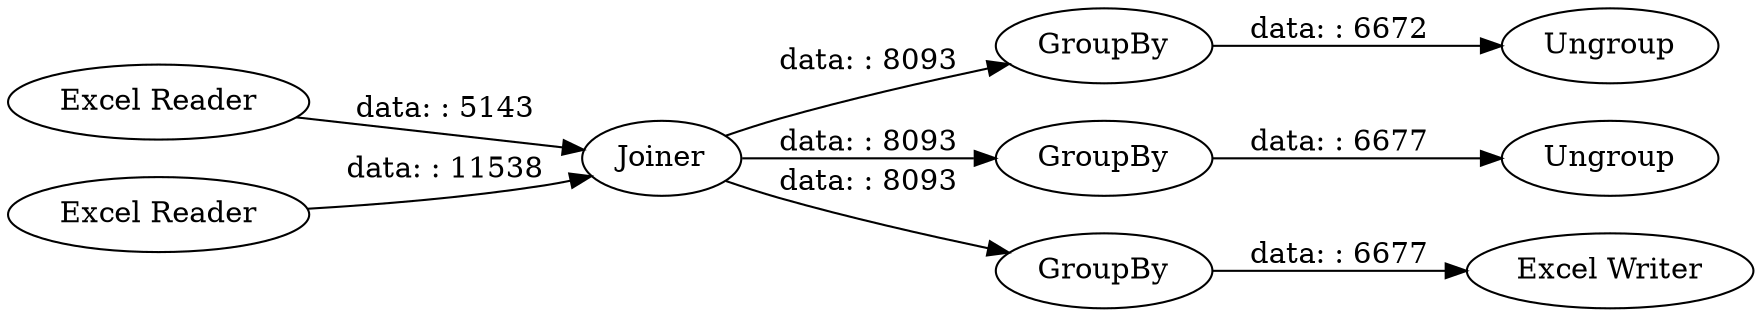 digraph {
	"-1319837852292470328_14" [label=GroupBy]
	"-1319837852292470328_20" [label="Excel Writer"]
	"-1319837852292470328_10" [label=Joiner]
	"-1319837852292470328_19" [label=GroupBy]
	"-1319837852292470328_15" [label="Excel Reader"]
	"-1319837852292470328_21" [label=GroupBy]
	"-1319837852292470328_18" [label=Ungroup]
	"-1319837852292470328_17" [label=Ungroup]
	"-1319837852292470328_16" [label="Excel Reader"]
	"-1319837852292470328_14" -> "-1319837852292470328_17" [label="data: : 6672"]
	"-1319837852292470328_19" -> "-1319837852292470328_18" [label="data: : 6677"]
	"-1319837852292470328_21" -> "-1319837852292470328_20" [label="data: : 6677"]
	"-1319837852292470328_10" -> "-1319837852292470328_14" [label="data: : 8093"]
	"-1319837852292470328_10" -> "-1319837852292470328_21" [label="data: : 8093"]
	"-1319837852292470328_15" -> "-1319837852292470328_10" [label="data: : 5143"]
	"-1319837852292470328_10" -> "-1319837852292470328_19" [label="data: : 8093"]
	"-1319837852292470328_16" -> "-1319837852292470328_10" [label="data: : 11538"]
	rankdir=LR
}
